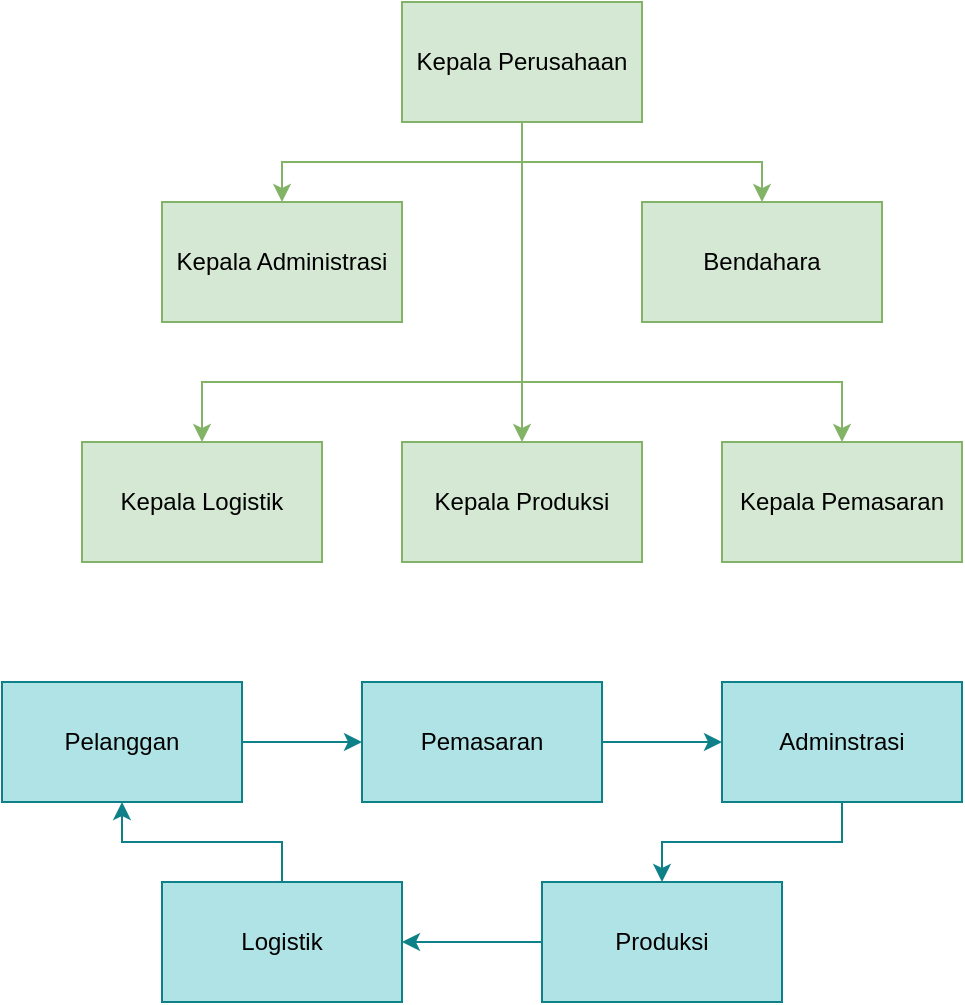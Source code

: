 <mxfile version="24.6.5" type="github">
  <diagram name="Page-1" id="14M8E_Lhdt5-vfmFoph5">
    <mxGraphModel dx="1050" dy="603" grid="1" gridSize="10" guides="1" tooltips="1" connect="1" arrows="1" fold="1" page="1" pageScale="1" pageWidth="1100" pageHeight="850" math="0" shadow="0">
      <root>
        <mxCell id="0" />
        <mxCell id="1" parent="0" />
        <mxCell id="_s2aBZSkwpQ2j_nTTUfG-8" style="edgeStyle=orthogonalEdgeStyle;rounded=0;orthogonalLoop=1;jettySize=auto;html=1;fillColor=#d5e8d4;strokeColor=#82b366;" parent="1" source="_s2aBZSkwpQ2j_nTTUfG-1" target="_s2aBZSkwpQ2j_nTTUfG-5" edge="1">
          <mxGeometry relative="1" as="geometry">
            <Array as="points">
              <mxPoint x="540" y="340" />
              <mxPoint x="420" y="340" />
            </Array>
          </mxGeometry>
        </mxCell>
        <mxCell id="_s2aBZSkwpQ2j_nTTUfG-9" style="edgeStyle=orthogonalEdgeStyle;rounded=0;orthogonalLoop=1;jettySize=auto;html=1;fillColor=#d5e8d4;strokeColor=#82b366;" parent="1" source="_s2aBZSkwpQ2j_nTTUfG-1" target="_s2aBZSkwpQ2j_nTTUfG-7" edge="1">
          <mxGeometry relative="1" as="geometry">
            <Array as="points">
              <mxPoint x="540" y="340" />
              <mxPoint x="660" y="340" />
            </Array>
          </mxGeometry>
        </mxCell>
        <mxCell id="_s2aBZSkwpQ2j_nTTUfG-10" style="edgeStyle=orthogonalEdgeStyle;rounded=0;orthogonalLoop=1;jettySize=auto;html=1;fillColor=#d5e8d4;strokeColor=#82b366;" parent="1" source="_s2aBZSkwpQ2j_nTTUfG-1" target="_s2aBZSkwpQ2j_nTTUfG-2" edge="1">
          <mxGeometry relative="1" as="geometry" />
        </mxCell>
        <mxCell id="_s2aBZSkwpQ2j_nTTUfG-11" style="edgeStyle=orthogonalEdgeStyle;rounded=0;orthogonalLoop=1;jettySize=auto;html=1;fillColor=#d5e8d4;strokeColor=#82b366;" parent="1" source="_s2aBZSkwpQ2j_nTTUfG-1" target="_s2aBZSkwpQ2j_nTTUfG-6" edge="1">
          <mxGeometry relative="1" as="geometry">
            <Array as="points">
              <mxPoint x="540" y="450" />
              <mxPoint x="380" y="450" />
            </Array>
          </mxGeometry>
        </mxCell>
        <mxCell id="_s2aBZSkwpQ2j_nTTUfG-12" style="edgeStyle=orthogonalEdgeStyle;rounded=0;orthogonalLoop=1;jettySize=auto;html=1;fillColor=#d5e8d4;strokeColor=#82b366;" parent="1" source="_s2aBZSkwpQ2j_nTTUfG-1" target="_s2aBZSkwpQ2j_nTTUfG-4" edge="1">
          <mxGeometry relative="1" as="geometry">
            <Array as="points">
              <mxPoint x="540" y="450" />
              <mxPoint x="700" y="450" />
            </Array>
          </mxGeometry>
        </mxCell>
        <mxCell id="_s2aBZSkwpQ2j_nTTUfG-1" value="Kepala Perusahaan" style="rounded=0;whiteSpace=wrap;html=1;fillColor=#d5e8d4;strokeColor=#82b366;" parent="1" vertex="1">
          <mxGeometry x="480" y="260" width="120" height="60" as="geometry" />
        </mxCell>
        <mxCell id="_s2aBZSkwpQ2j_nTTUfG-2" value="Kepala Produksi" style="rounded=0;whiteSpace=wrap;html=1;fillColor=#d5e8d4;strokeColor=#82b366;" parent="1" vertex="1">
          <mxGeometry x="480" y="480" width="120" height="60" as="geometry" />
        </mxCell>
        <mxCell id="_s2aBZSkwpQ2j_nTTUfG-4" value="Kepala Pemasaran" style="rounded=0;whiteSpace=wrap;html=1;fillColor=#d5e8d4;strokeColor=#82b366;" parent="1" vertex="1">
          <mxGeometry x="640" y="480" width="120" height="60" as="geometry" />
        </mxCell>
        <mxCell id="_s2aBZSkwpQ2j_nTTUfG-5" value="Kepala Administrasi" style="rounded=0;whiteSpace=wrap;html=1;fillColor=#d5e8d4;strokeColor=#82b366;" parent="1" vertex="1">
          <mxGeometry x="360" y="360" width="120" height="60" as="geometry" />
        </mxCell>
        <mxCell id="_s2aBZSkwpQ2j_nTTUfG-6" value="Kepala Logistik" style="rounded=0;whiteSpace=wrap;html=1;fillColor=#d5e8d4;strokeColor=#82b366;" parent="1" vertex="1">
          <mxGeometry x="320" y="480" width="120" height="60" as="geometry" />
        </mxCell>
        <mxCell id="_s2aBZSkwpQ2j_nTTUfG-7" value="Bendahara" style="rounded=0;whiteSpace=wrap;html=1;fillColor=#d5e8d4;strokeColor=#82b366;" parent="1" vertex="1">
          <mxGeometry x="600" y="360" width="120" height="60" as="geometry" />
        </mxCell>
        <mxCell id="_s2aBZSkwpQ2j_nTTUfG-22" style="edgeStyle=orthogonalEdgeStyle;rounded=0;orthogonalLoop=1;jettySize=auto;html=1;fillColor=#b0e3e6;strokeColor=#0e8088;" parent="1" source="_s2aBZSkwpQ2j_nTTUfG-13" target="_s2aBZSkwpQ2j_nTTUfG-17" edge="1">
          <mxGeometry relative="1" as="geometry" />
        </mxCell>
        <mxCell id="_s2aBZSkwpQ2j_nTTUfG-13" value="Produksi" style="rounded=0;whiteSpace=wrap;html=1;fillColor=#b0e3e6;strokeColor=#0e8088;" parent="1" vertex="1">
          <mxGeometry x="550" y="700" width="120" height="60" as="geometry" />
        </mxCell>
        <mxCell id="_s2aBZSkwpQ2j_nTTUfG-19" style="edgeStyle=orthogonalEdgeStyle;rounded=0;orthogonalLoop=1;jettySize=auto;html=1;fillColor=#b0e3e6;strokeColor=#0e8088;" parent="1" source="_s2aBZSkwpQ2j_nTTUfG-14" target="_s2aBZSkwpQ2j_nTTUfG-15" edge="1">
          <mxGeometry relative="1" as="geometry" />
        </mxCell>
        <mxCell id="_s2aBZSkwpQ2j_nTTUfG-14" value="Pelanggan" style="rounded=0;whiteSpace=wrap;html=1;fillColor=#b0e3e6;strokeColor=#0e8088;" parent="1" vertex="1">
          <mxGeometry x="280" y="600" width="120" height="60" as="geometry" />
        </mxCell>
        <mxCell id="_s2aBZSkwpQ2j_nTTUfG-20" style="edgeStyle=orthogonalEdgeStyle;rounded=0;orthogonalLoop=1;jettySize=auto;html=1;fillColor=#b0e3e6;strokeColor=#0e8088;" parent="1" source="_s2aBZSkwpQ2j_nTTUfG-15" target="_s2aBZSkwpQ2j_nTTUfG-16" edge="1">
          <mxGeometry relative="1" as="geometry" />
        </mxCell>
        <mxCell id="_s2aBZSkwpQ2j_nTTUfG-15" value="Pemasaran" style="rounded=0;whiteSpace=wrap;html=1;fillColor=#b0e3e6;strokeColor=#0e8088;" parent="1" vertex="1">
          <mxGeometry x="460" y="600" width="120" height="60" as="geometry" />
        </mxCell>
        <mxCell id="_s2aBZSkwpQ2j_nTTUfG-21" style="edgeStyle=orthogonalEdgeStyle;rounded=0;orthogonalLoop=1;jettySize=auto;html=1;fillColor=#b0e3e6;strokeColor=#0e8088;" parent="1" source="_s2aBZSkwpQ2j_nTTUfG-16" target="_s2aBZSkwpQ2j_nTTUfG-13" edge="1">
          <mxGeometry relative="1" as="geometry" />
        </mxCell>
        <mxCell id="_s2aBZSkwpQ2j_nTTUfG-16" value="Adminstrasi" style="rounded=0;whiteSpace=wrap;html=1;fillColor=#b0e3e6;strokeColor=#0e8088;" parent="1" vertex="1">
          <mxGeometry x="640" y="600" width="120" height="60" as="geometry" />
        </mxCell>
        <mxCell id="_s2aBZSkwpQ2j_nTTUfG-23" style="edgeStyle=orthogonalEdgeStyle;rounded=0;orthogonalLoop=1;jettySize=auto;html=1;fillColor=#b0e3e6;strokeColor=#0e8088;" parent="1" source="_s2aBZSkwpQ2j_nTTUfG-17" target="_s2aBZSkwpQ2j_nTTUfG-14" edge="1">
          <mxGeometry relative="1" as="geometry" />
        </mxCell>
        <mxCell id="_s2aBZSkwpQ2j_nTTUfG-17" value="Logistik" style="rounded=0;whiteSpace=wrap;html=1;fillColor=#b0e3e6;strokeColor=#0e8088;" parent="1" vertex="1">
          <mxGeometry x="360" y="700" width="120" height="60" as="geometry" />
        </mxCell>
      </root>
    </mxGraphModel>
  </diagram>
</mxfile>
